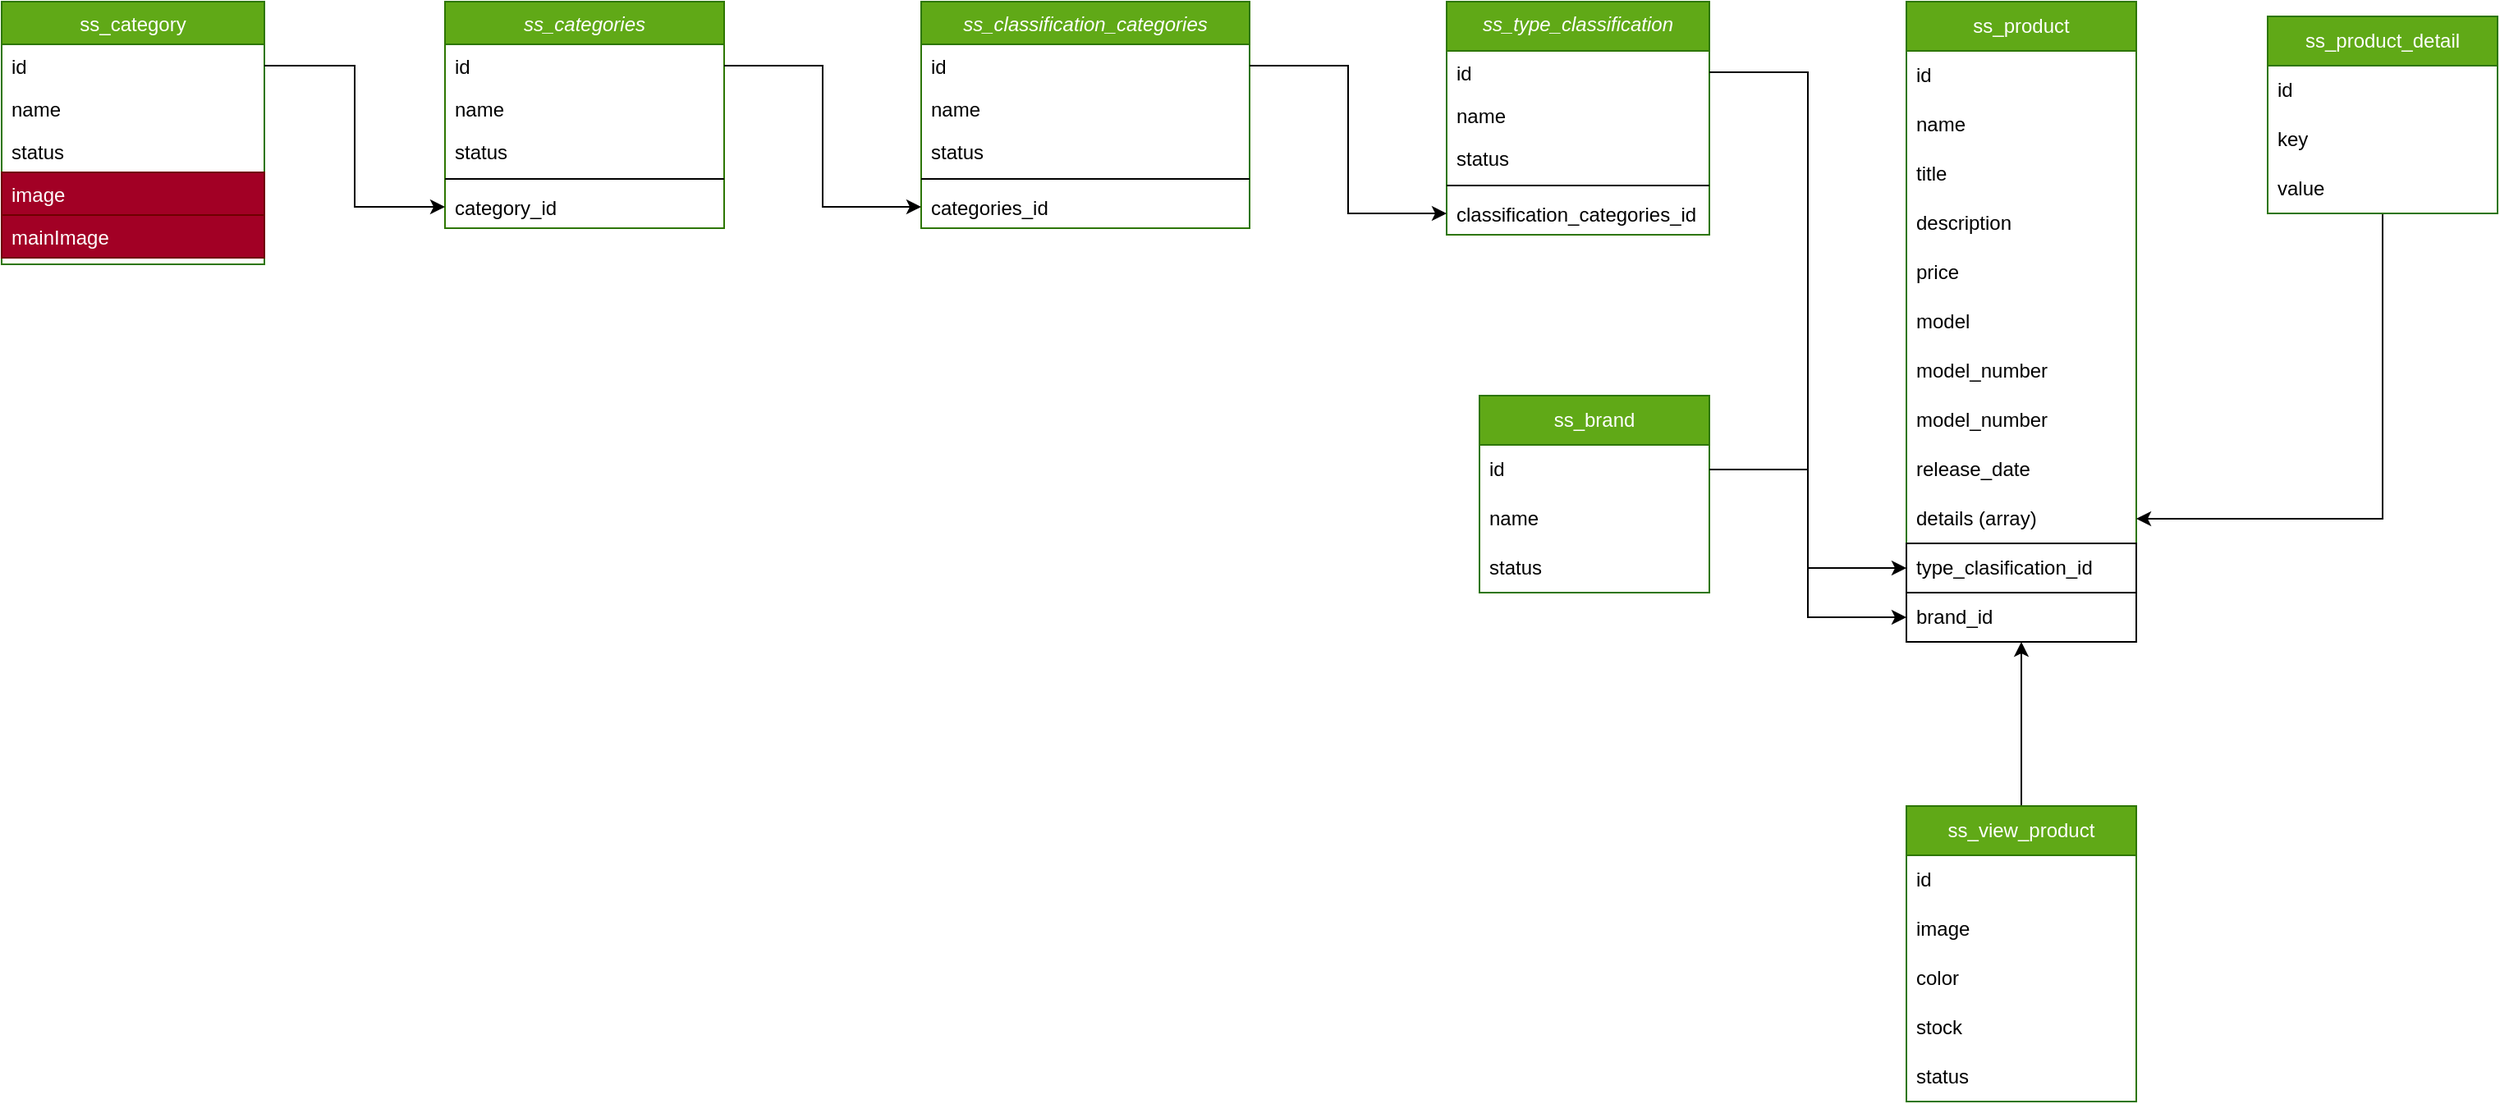 <mxfile version="21.5.0" type="device">
  <diagram id="C5RBs43oDa-KdzZeNtuy" name="Page-1">
    <mxGraphModel dx="1036" dy="623" grid="1" gridSize="10" guides="1" tooltips="1" connect="1" arrows="1" fold="1" page="1" pageScale="1" pageWidth="827" pageHeight="1169" math="0" shadow="0">
      <root>
        <mxCell id="WIyWlLk6GJQsqaUBKTNV-0" />
        <mxCell id="WIyWlLk6GJQsqaUBKTNV-1" parent="WIyWlLk6GJQsqaUBKTNV-0" />
        <mxCell id="zkfFHV4jXpPFQw0GAbJ--0" value="ss_classification_categories" style="swimlane;fontStyle=2;align=center;verticalAlign=top;childLayout=stackLayout;horizontal=1;startSize=26;horizontalStack=0;resizeParent=1;resizeLast=0;collapsible=1;marginBottom=0;rounded=0;shadow=0;strokeWidth=1;movable=1;resizable=1;rotatable=1;deletable=1;editable=1;locked=0;connectable=1;fillColor=#60a917;fontColor=#ffffff;strokeColor=#2D7600;" parent="WIyWlLk6GJQsqaUBKTNV-1" vertex="1">
          <mxGeometry x="560" y="40" width="200" height="138" as="geometry">
            <mxRectangle x="230" y="140" width="160" height="26" as="alternateBounds" />
          </mxGeometry>
        </mxCell>
        <mxCell id="zkfFHV4jXpPFQw0GAbJ--1" value="id " style="text;align=left;verticalAlign=top;spacingLeft=4;spacingRight=4;overflow=hidden;rotatable=0;points=[[0,0.5],[1,0.5]];portConstraint=eastwest;" parent="zkfFHV4jXpPFQw0GAbJ--0" vertex="1">
          <mxGeometry y="26" width="200" height="26" as="geometry" />
        </mxCell>
        <mxCell id="zkfFHV4jXpPFQw0GAbJ--2" value="name " style="text;align=left;verticalAlign=top;spacingLeft=4;spacingRight=4;overflow=hidden;rotatable=0;points=[[0,0.5],[1,0.5]];portConstraint=eastwest;rounded=0;shadow=0;html=0;" parent="zkfFHV4jXpPFQw0GAbJ--0" vertex="1">
          <mxGeometry y="52" width="200" height="26" as="geometry" />
        </mxCell>
        <mxCell id="zkfFHV4jXpPFQw0GAbJ--3" value="status" style="text;align=left;verticalAlign=top;spacingLeft=4;spacingRight=4;overflow=hidden;rotatable=0;points=[[0,0.5],[1,0.5]];portConstraint=eastwest;rounded=0;shadow=0;html=0;" parent="zkfFHV4jXpPFQw0GAbJ--0" vertex="1">
          <mxGeometry y="78" width="200" height="26" as="geometry" />
        </mxCell>
        <mxCell id="zkfFHV4jXpPFQw0GAbJ--4" value="" style="line;html=1;strokeWidth=1;align=left;verticalAlign=middle;spacingTop=-1;spacingLeft=3;spacingRight=3;rotatable=0;labelPosition=right;points=[];portConstraint=eastwest;" parent="zkfFHV4jXpPFQw0GAbJ--0" vertex="1">
          <mxGeometry y="104" width="200" height="8" as="geometry" />
        </mxCell>
        <mxCell id="zkfFHV4jXpPFQw0GAbJ--5" value="categories_id" style="text;align=left;verticalAlign=top;spacingLeft=4;spacingRight=4;overflow=hidden;rotatable=0;points=[[0,0.5],[1,0.5]];portConstraint=eastwest;" parent="zkfFHV4jXpPFQw0GAbJ--0" vertex="1">
          <mxGeometry y="112" width="200" height="26" as="geometry" />
        </mxCell>
        <mxCell id="zkfFHV4jXpPFQw0GAbJ--6" value="ss_category" style="swimlane;fontStyle=0;align=center;verticalAlign=top;childLayout=stackLayout;horizontal=1;startSize=26;horizontalStack=0;resizeParent=1;resizeLast=0;collapsible=1;marginBottom=0;rounded=0;shadow=0;strokeWidth=1;movable=1;resizable=1;rotatable=1;deletable=1;editable=1;locked=0;connectable=1;fillColor=#60a917;fontColor=#ffffff;strokeColor=#2D7600;" parent="WIyWlLk6GJQsqaUBKTNV-1" vertex="1">
          <mxGeometry y="40" width="160" height="160" as="geometry">
            <mxRectangle x="40" y="100" width="160" height="26" as="alternateBounds" />
          </mxGeometry>
        </mxCell>
        <mxCell id="zkfFHV4jXpPFQw0GAbJ--7" value="id   " style="text;align=left;verticalAlign=top;spacingLeft=4;spacingRight=4;overflow=hidden;rotatable=0;points=[[0,0.5],[1,0.5]];portConstraint=eastwest;" parent="zkfFHV4jXpPFQw0GAbJ--6" vertex="1">
          <mxGeometry y="26" width="160" height="26" as="geometry" />
        </mxCell>
        <mxCell id="zkfFHV4jXpPFQw0GAbJ--8" value="name" style="text;align=left;verticalAlign=top;spacingLeft=4;spacingRight=4;overflow=hidden;rotatable=0;points=[[0,0.5],[1,0.5]];portConstraint=eastwest;rounded=0;shadow=0;html=0;" parent="zkfFHV4jXpPFQw0GAbJ--6" vertex="1">
          <mxGeometry y="52" width="160" height="26" as="geometry" />
        </mxCell>
        <mxCell id="GKBCnYw81WYLCcKwIGQ3-13" value="status" style="text;align=left;verticalAlign=top;spacingLeft=4;spacingRight=4;overflow=hidden;rotatable=0;points=[[0,0.5],[1,0.5]];portConstraint=eastwest;" parent="zkfFHV4jXpPFQw0GAbJ--6" vertex="1">
          <mxGeometry y="78" width="160" height="26" as="geometry" />
        </mxCell>
        <mxCell id="GKBCnYw81WYLCcKwIGQ3-12" value="image   " style="text;align=left;verticalAlign=top;spacingLeft=4;spacingRight=4;overflow=hidden;rotatable=0;points=[[0,0.5],[1,0.5]];portConstraint=eastwest;fillColor=#a20025;fontColor=#ffffff;strokeColor=#6F0000;" parent="zkfFHV4jXpPFQw0GAbJ--6" vertex="1">
          <mxGeometry y="104" width="160" height="26" as="geometry" />
        </mxCell>
        <mxCell id="GKBCnYw81WYLCcKwIGQ3-11" value="mainImage" style="text;align=left;verticalAlign=top;spacingLeft=4;spacingRight=4;overflow=hidden;rotatable=0;points=[[0,0.5],[1,0.5]];portConstraint=eastwest;fillColor=#a20025;fontColor=#ffffff;strokeColor=#6F0000;" parent="zkfFHV4jXpPFQw0GAbJ--6" vertex="1">
          <mxGeometry y="130" width="160" height="26" as="geometry" />
        </mxCell>
        <mxCell id="GKBCnYw81WYLCcKwIGQ3-21" value="ss_brand" style="swimlane;fontStyle=0;childLayout=stackLayout;horizontal=1;startSize=30;horizontalStack=0;resizeParent=1;resizeParentMax=0;resizeLast=0;collapsible=1;marginBottom=0;whiteSpace=wrap;html=1;movable=1;resizable=1;rotatable=1;deletable=1;editable=1;locked=0;connectable=1;fillColor=#60a917;fontColor=#ffffff;strokeColor=#2D7600;" parent="WIyWlLk6GJQsqaUBKTNV-1" vertex="1">
          <mxGeometry x="900" y="280" width="140" height="120" as="geometry" />
        </mxCell>
        <mxCell id="GKBCnYw81WYLCcKwIGQ3-22" value="id" style="text;strokeColor=none;fillColor=none;align=left;verticalAlign=middle;spacingLeft=4;spacingRight=4;overflow=hidden;points=[[0,0.5],[1,0.5]];portConstraint=eastwest;rotatable=0;whiteSpace=wrap;html=1;" parent="GKBCnYw81WYLCcKwIGQ3-21" vertex="1">
          <mxGeometry y="30" width="140" height="30" as="geometry" />
        </mxCell>
        <mxCell id="GKBCnYw81WYLCcKwIGQ3-23" value="name" style="text;strokeColor=none;fillColor=none;align=left;verticalAlign=middle;spacingLeft=4;spacingRight=4;overflow=hidden;points=[[0,0.5],[1,0.5]];portConstraint=eastwest;rotatable=0;whiteSpace=wrap;html=1;" parent="GKBCnYw81WYLCcKwIGQ3-21" vertex="1">
          <mxGeometry y="60" width="140" height="30" as="geometry" />
        </mxCell>
        <mxCell id="GKBCnYw81WYLCcKwIGQ3-24" value="status" style="text;strokeColor=none;fillColor=none;align=left;verticalAlign=middle;spacingLeft=4;spacingRight=4;overflow=hidden;points=[[0,0.5],[1,0.5]];portConstraint=eastwest;rotatable=0;whiteSpace=wrap;html=1;" parent="GKBCnYw81WYLCcKwIGQ3-21" vertex="1">
          <mxGeometry y="90" width="140" height="30" as="geometry" />
        </mxCell>
        <mxCell id="GKBCnYw81WYLCcKwIGQ3-27" value="ss_categories" style="swimlane;fontStyle=2;align=center;verticalAlign=top;childLayout=stackLayout;horizontal=1;startSize=26;horizontalStack=0;resizeParent=1;resizeLast=0;collapsible=1;marginBottom=0;rounded=0;shadow=0;strokeWidth=1;movable=1;resizable=1;rotatable=1;deletable=1;editable=1;locked=0;connectable=1;fillColor=#60a917;fontColor=#ffffff;strokeColor=#2D7600;" parent="WIyWlLk6GJQsqaUBKTNV-1" vertex="1">
          <mxGeometry x="270" y="40" width="170" height="138" as="geometry">
            <mxRectangle x="230" y="140" width="160" height="26" as="alternateBounds" />
          </mxGeometry>
        </mxCell>
        <mxCell id="GKBCnYw81WYLCcKwIGQ3-28" value="id " style="text;align=left;verticalAlign=top;spacingLeft=4;spacingRight=4;overflow=hidden;rotatable=0;points=[[0,0.5],[1,0.5]];portConstraint=eastwest;" parent="GKBCnYw81WYLCcKwIGQ3-27" vertex="1">
          <mxGeometry y="26" width="170" height="26" as="geometry" />
        </mxCell>
        <mxCell id="GKBCnYw81WYLCcKwIGQ3-29" value="name " style="text;align=left;verticalAlign=top;spacingLeft=4;spacingRight=4;overflow=hidden;rotatable=0;points=[[0,0.5],[1,0.5]];portConstraint=eastwest;rounded=0;shadow=0;html=0;" parent="GKBCnYw81WYLCcKwIGQ3-27" vertex="1">
          <mxGeometry y="52" width="170" height="26" as="geometry" />
        </mxCell>
        <mxCell id="GKBCnYw81WYLCcKwIGQ3-30" value="status" style="text;align=left;verticalAlign=top;spacingLeft=4;spacingRight=4;overflow=hidden;rotatable=0;points=[[0,0.5],[1,0.5]];portConstraint=eastwest;rounded=0;shadow=0;html=0;" parent="GKBCnYw81WYLCcKwIGQ3-27" vertex="1">
          <mxGeometry y="78" width="170" height="26" as="geometry" />
        </mxCell>
        <mxCell id="GKBCnYw81WYLCcKwIGQ3-31" value="" style="line;html=1;strokeWidth=1;align=left;verticalAlign=middle;spacingTop=-1;spacingLeft=3;spacingRight=3;rotatable=0;labelPosition=right;points=[];portConstraint=eastwest;" parent="GKBCnYw81WYLCcKwIGQ3-27" vertex="1">
          <mxGeometry y="104" width="170" height="8" as="geometry" />
        </mxCell>
        <mxCell id="GKBCnYw81WYLCcKwIGQ3-32" value="category_id" style="text;align=left;verticalAlign=top;spacingLeft=4;spacingRight=4;overflow=hidden;rotatable=0;points=[[0,0.5],[1,0.5]];portConstraint=eastwest;" parent="GKBCnYw81WYLCcKwIGQ3-27" vertex="1">
          <mxGeometry y="112" width="170" height="26" as="geometry" />
        </mxCell>
        <mxCell id="GKBCnYw81WYLCcKwIGQ3-34" value="ss_type_classification" style="swimlane;fontStyle=2;align=center;verticalAlign=top;childLayout=stackLayout;horizontal=1;startSize=30;horizontalStack=0;resizeParent=1;resizeLast=0;collapsible=1;marginBottom=0;rounded=0;shadow=0;strokeWidth=1;movable=1;resizable=1;rotatable=1;deletable=1;editable=1;locked=0;connectable=1;fillColor=#60a917;fontColor=#ffffff;strokeColor=#2D7600;" parent="WIyWlLk6GJQsqaUBKTNV-1" vertex="1">
          <mxGeometry x="880" y="40" width="160" height="142" as="geometry">
            <mxRectangle x="230" y="140" width="160" height="26" as="alternateBounds" />
          </mxGeometry>
        </mxCell>
        <mxCell id="GKBCnYw81WYLCcKwIGQ3-35" value="id " style="text;align=left;verticalAlign=top;spacingLeft=4;spacingRight=4;overflow=hidden;rotatable=0;points=[[0,0.5],[1,0.5]];portConstraint=eastwest;" parent="GKBCnYw81WYLCcKwIGQ3-34" vertex="1">
          <mxGeometry y="30" width="160" height="26" as="geometry" />
        </mxCell>
        <mxCell id="GKBCnYw81WYLCcKwIGQ3-36" value="name " style="text;align=left;verticalAlign=top;spacingLeft=4;spacingRight=4;overflow=hidden;rotatable=0;points=[[0,0.5],[1,0.5]];portConstraint=eastwest;rounded=0;shadow=0;html=0;" parent="GKBCnYw81WYLCcKwIGQ3-34" vertex="1">
          <mxGeometry y="56" width="160" height="26" as="geometry" />
        </mxCell>
        <mxCell id="GKBCnYw81WYLCcKwIGQ3-37" value="status" style="text;align=left;verticalAlign=top;spacingLeft=4;spacingRight=4;overflow=hidden;rotatable=0;points=[[0,0.5],[1,0.5]];portConstraint=eastwest;rounded=0;shadow=0;html=0;" parent="GKBCnYw81WYLCcKwIGQ3-34" vertex="1">
          <mxGeometry y="82" width="160" height="26" as="geometry" />
        </mxCell>
        <mxCell id="GKBCnYw81WYLCcKwIGQ3-38" value="" style="line;html=1;strokeWidth=1;align=left;verticalAlign=middle;spacingTop=-1;spacingLeft=3;spacingRight=3;rotatable=0;labelPosition=right;points=[];portConstraint=eastwest;" parent="GKBCnYw81WYLCcKwIGQ3-34" vertex="1">
          <mxGeometry y="108" width="160" height="8" as="geometry" />
        </mxCell>
        <mxCell id="GKBCnYw81WYLCcKwIGQ3-39" value="classification_categories_id" style="text;align=left;verticalAlign=top;spacingLeft=4;spacingRight=4;overflow=hidden;rotatable=0;points=[[0,0.5],[1,0.5]];portConstraint=eastwest;" parent="GKBCnYw81WYLCcKwIGQ3-34" vertex="1">
          <mxGeometry y="116" width="160" height="26" as="geometry" />
        </mxCell>
        <mxCell id="GKBCnYw81WYLCcKwIGQ3-48" value="ss_product" style="swimlane;fontStyle=0;childLayout=stackLayout;horizontal=1;startSize=30;horizontalStack=0;resizeParent=1;resizeParentMax=0;resizeLast=0;collapsible=1;marginBottom=0;whiteSpace=wrap;html=1;fillColor=#60a917;fontColor=#ffffff;strokeColor=#2D7600;" parent="WIyWlLk6GJQsqaUBKTNV-1" vertex="1">
          <mxGeometry x="1160" y="40" width="140" height="390" as="geometry" />
        </mxCell>
        <mxCell id="GKBCnYw81WYLCcKwIGQ3-49" value="id" style="text;strokeColor=none;fillColor=none;align=left;verticalAlign=middle;spacingLeft=4;spacingRight=4;overflow=hidden;points=[[0,0.5],[1,0.5]];portConstraint=eastwest;rotatable=0;whiteSpace=wrap;html=1;" parent="GKBCnYw81WYLCcKwIGQ3-48" vertex="1">
          <mxGeometry y="30" width="140" height="30" as="geometry" />
        </mxCell>
        <mxCell id="GKBCnYw81WYLCcKwIGQ3-50" value="name" style="text;strokeColor=none;fillColor=none;align=left;verticalAlign=middle;spacingLeft=4;spacingRight=4;overflow=hidden;points=[[0,0.5],[1,0.5]];portConstraint=eastwest;rotatable=0;whiteSpace=wrap;html=1;" parent="GKBCnYw81WYLCcKwIGQ3-48" vertex="1">
          <mxGeometry y="60" width="140" height="30" as="geometry" />
        </mxCell>
        <mxCell id="GKBCnYw81WYLCcKwIGQ3-51" value="title" style="text;strokeColor=none;fillColor=none;align=left;verticalAlign=middle;spacingLeft=4;spacingRight=4;overflow=hidden;points=[[0,0.5],[1,0.5]];portConstraint=eastwest;rotatable=0;whiteSpace=wrap;html=1;" parent="GKBCnYw81WYLCcKwIGQ3-48" vertex="1">
          <mxGeometry y="90" width="140" height="30" as="geometry" />
        </mxCell>
        <mxCell id="GKBCnYw81WYLCcKwIGQ3-76" value="description" style="text;strokeColor=none;fillColor=none;align=left;verticalAlign=middle;spacingLeft=4;spacingRight=4;overflow=hidden;points=[[0,0.5],[1,0.5]];portConstraint=eastwest;rotatable=0;whiteSpace=wrap;html=1;" parent="GKBCnYw81WYLCcKwIGQ3-48" vertex="1">
          <mxGeometry y="120" width="140" height="30" as="geometry" />
        </mxCell>
        <mxCell id="GKBCnYw81WYLCcKwIGQ3-75" value="price" style="text;strokeColor=none;fillColor=none;align=left;verticalAlign=middle;spacingLeft=4;spacingRight=4;overflow=hidden;points=[[0,0.5],[1,0.5]];portConstraint=eastwest;rotatable=0;whiteSpace=wrap;html=1;" parent="GKBCnYw81WYLCcKwIGQ3-48" vertex="1">
          <mxGeometry y="150" width="140" height="30" as="geometry" />
        </mxCell>
        <mxCell id="GKBCnYw81WYLCcKwIGQ3-73" value="model" style="text;strokeColor=none;fillColor=none;align=left;verticalAlign=middle;spacingLeft=4;spacingRight=4;overflow=hidden;points=[[0,0.5],[1,0.5]];portConstraint=eastwest;rotatable=0;whiteSpace=wrap;html=1;" parent="GKBCnYw81WYLCcKwIGQ3-48" vertex="1">
          <mxGeometry y="180" width="140" height="30" as="geometry" />
        </mxCell>
        <mxCell id="GKBCnYw81WYLCcKwIGQ3-78" value="model_number" style="text;strokeColor=none;fillColor=none;align=left;verticalAlign=middle;spacingLeft=4;spacingRight=4;overflow=hidden;points=[[0,0.5],[1,0.5]];portConstraint=eastwest;rotatable=0;whiteSpace=wrap;html=1;" parent="GKBCnYw81WYLCcKwIGQ3-48" vertex="1">
          <mxGeometry y="210" width="140" height="30" as="geometry" />
        </mxCell>
        <mxCell id="GKBCnYw81WYLCcKwIGQ3-80" value="model_number" style="text;strokeColor=none;fillColor=none;align=left;verticalAlign=middle;spacingLeft=4;spacingRight=4;overflow=hidden;points=[[0,0.5],[1,0.5]];portConstraint=eastwest;rotatable=0;whiteSpace=wrap;html=1;" parent="GKBCnYw81WYLCcKwIGQ3-48" vertex="1">
          <mxGeometry y="240" width="140" height="30" as="geometry" />
        </mxCell>
        <mxCell id="GKBCnYw81WYLCcKwIGQ3-77" value="release_date" style="text;strokeColor=none;fillColor=none;align=left;verticalAlign=middle;spacingLeft=4;spacingRight=4;overflow=hidden;points=[[0,0.5],[1,0.5]];portConstraint=eastwest;rotatable=0;whiteSpace=wrap;html=1;" parent="GKBCnYw81WYLCcKwIGQ3-48" vertex="1">
          <mxGeometry y="270" width="140" height="30" as="geometry" />
        </mxCell>
        <mxCell id="GKBCnYw81WYLCcKwIGQ3-79" value="details (array)" style="text;strokeColor=none;fillColor=none;align=left;verticalAlign=middle;spacingLeft=4;spacingRight=4;overflow=hidden;points=[[0,0.5],[1,0.5]];portConstraint=eastwest;rotatable=0;whiteSpace=wrap;html=1;" parent="GKBCnYw81WYLCcKwIGQ3-48" vertex="1">
          <mxGeometry y="300" width="140" height="30" as="geometry" />
        </mxCell>
        <mxCell id="GKBCnYw81WYLCcKwIGQ3-55" value="type_clasification_id" style="text;strokeColor=default;fillColor=default;align=left;verticalAlign=middle;spacingLeft=4;spacingRight=4;overflow=hidden;points=[[0,0.5],[1,0.5]];portConstraint=eastwest;rotatable=0;whiteSpace=wrap;html=1;" parent="GKBCnYw81WYLCcKwIGQ3-48" vertex="1">
          <mxGeometry y="330" width="140" height="30" as="geometry" />
        </mxCell>
        <mxCell id="GKBCnYw81WYLCcKwIGQ3-71" value="brand_id" style="text;strokeColor=default;fillColor=default;align=left;verticalAlign=middle;spacingLeft=4;spacingRight=4;overflow=hidden;points=[[0,0.5],[1,0.5]];portConstraint=eastwest;rotatable=0;whiteSpace=wrap;html=1;" parent="GKBCnYw81WYLCcKwIGQ3-48" vertex="1">
          <mxGeometry y="360" width="140" height="30" as="geometry" />
        </mxCell>
        <mxCell id="GKBCnYw81WYLCcKwIGQ3-61" style="edgeStyle=orthogonalEdgeStyle;rounded=0;orthogonalLoop=1;jettySize=auto;html=1;entryX=0;entryY=0.5;entryDx=0;entryDy=0;" parent="WIyWlLk6GJQsqaUBKTNV-1" source="GKBCnYw81WYLCcKwIGQ3-22" target="GKBCnYw81WYLCcKwIGQ3-71" edge="1">
          <mxGeometry relative="1" as="geometry" />
        </mxCell>
        <mxCell id="GKBCnYw81WYLCcKwIGQ3-66" style="edgeStyle=orthogonalEdgeStyle;rounded=0;orthogonalLoop=1;jettySize=auto;html=1;entryX=0;entryY=0.5;entryDx=0;entryDy=0;" parent="WIyWlLk6GJQsqaUBKTNV-1" source="zkfFHV4jXpPFQw0GAbJ--7" target="GKBCnYw81WYLCcKwIGQ3-32" edge="1">
          <mxGeometry relative="1" as="geometry" />
        </mxCell>
        <mxCell id="GKBCnYw81WYLCcKwIGQ3-67" style="edgeStyle=orthogonalEdgeStyle;rounded=0;orthogonalLoop=1;jettySize=auto;html=1;entryX=0;entryY=0.5;entryDx=0;entryDy=0;" parent="WIyWlLk6GJQsqaUBKTNV-1" source="GKBCnYw81WYLCcKwIGQ3-28" target="zkfFHV4jXpPFQw0GAbJ--5" edge="1">
          <mxGeometry relative="1" as="geometry" />
        </mxCell>
        <mxCell id="GKBCnYw81WYLCcKwIGQ3-68" style="edgeStyle=orthogonalEdgeStyle;rounded=0;orthogonalLoop=1;jettySize=auto;html=1;entryX=0;entryY=0.5;entryDx=0;entryDy=0;" parent="WIyWlLk6GJQsqaUBKTNV-1" source="zkfFHV4jXpPFQw0GAbJ--1" target="GKBCnYw81WYLCcKwIGQ3-39" edge="1">
          <mxGeometry relative="1" as="geometry" />
        </mxCell>
        <mxCell id="GKBCnYw81WYLCcKwIGQ3-72" style="edgeStyle=orthogonalEdgeStyle;rounded=0;orthogonalLoop=1;jettySize=auto;html=1;entryX=0;entryY=0.5;entryDx=0;entryDy=0;" parent="WIyWlLk6GJQsqaUBKTNV-1" source="GKBCnYw81WYLCcKwIGQ3-35" target="GKBCnYw81WYLCcKwIGQ3-55" edge="1">
          <mxGeometry relative="1" as="geometry" />
        </mxCell>
        <mxCell id="GKBCnYw81WYLCcKwIGQ3-85" style="edgeStyle=orthogonalEdgeStyle;rounded=0;orthogonalLoop=1;jettySize=auto;html=1;entryX=1;entryY=0.5;entryDx=0;entryDy=0;" parent="WIyWlLk6GJQsqaUBKTNV-1" source="GKBCnYw81WYLCcKwIGQ3-81" target="GKBCnYw81WYLCcKwIGQ3-79" edge="1">
          <mxGeometry relative="1" as="geometry" />
        </mxCell>
        <mxCell id="GKBCnYw81WYLCcKwIGQ3-81" value="ss_product_detail" style="swimlane;fontStyle=0;childLayout=stackLayout;horizontal=1;startSize=30;horizontalStack=0;resizeParent=1;resizeParentMax=0;resizeLast=0;collapsible=1;marginBottom=0;whiteSpace=wrap;html=1;fillColor=#60a917;fontColor=#ffffff;strokeColor=#2D7600;" parent="WIyWlLk6GJQsqaUBKTNV-1" vertex="1">
          <mxGeometry x="1380" y="49" width="140" height="120" as="geometry" />
        </mxCell>
        <mxCell id="GKBCnYw81WYLCcKwIGQ3-82" value="id" style="text;strokeColor=none;fillColor=none;align=left;verticalAlign=middle;spacingLeft=4;spacingRight=4;overflow=hidden;points=[[0,0.5],[1,0.5]];portConstraint=eastwest;rotatable=0;whiteSpace=wrap;html=1;" parent="GKBCnYw81WYLCcKwIGQ3-81" vertex="1">
          <mxGeometry y="30" width="140" height="30" as="geometry" />
        </mxCell>
        <mxCell id="GKBCnYw81WYLCcKwIGQ3-83" value="key" style="text;strokeColor=none;fillColor=none;align=left;verticalAlign=middle;spacingLeft=4;spacingRight=4;overflow=hidden;points=[[0,0.5],[1,0.5]];portConstraint=eastwest;rotatable=0;whiteSpace=wrap;html=1;" parent="GKBCnYw81WYLCcKwIGQ3-81" vertex="1">
          <mxGeometry y="60" width="140" height="30" as="geometry" />
        </mxCell>
        <mxCell id="GKBCnYw81WYLCcKwIGQ3-84" value="value" style="text;strokeColor=none;fillColor=none;align=left;verticalAlign=middle;spacingLeft=4;spacingRight=4;overflow=hidden;points=[[0,0.5],[1,0.5]];portConstraint=eastwest;rotatable=0;whiteSpace=wrap;html=1;" parent="GKBCnYw81WYLCcKwIGQ3-81" vertex="1">
          <mxGeometry y="90" width="140" height="30" as="geometry" />
        </mxCell>
        <mxCell id="2JwuXia8kEFYVl8VDRev-5" style="edgeStyle=orthogonalEdgeStyle;rounded=0;orthogonalLoop=1;jettySize=auto;html=1;entryX=0.5;entryY=1;entryDx=0;entryDy=0;" parent="WIyWlLk6GJQsqaUBKTNV-1" source="2JwuXia8kEFYVl8VDRev-0" target="GKBCnYw81WYLCcKwIGQ3-48" edge="1">
          <mxGeometry relative="1" as="geometry" />
        </mxCell>
        <mxCell id="2JwuXia8kEFYVl8VDRev-0" value="ss_view_product" style="swimlane;fontStyle=0;childLayout=stackLayout;horizontal=1;startSize=30;horizontalStack=0;resizeParent=1;resizeParentMax=0;resizeLast=0;collapsible=1;marginBottom=0;whiteSpace=wrap;html=1;fillColor=#60a917;fontColor=#ffffff;strokeColor=#2D7600;" parent="WIyWlLk6GJQsqaUBKTNV-1" vertex="1">
          <mxGeometry x="1160" y="530" width="140" height="180" as="geometry" />
        </mxCell>
        <mxCell id="2JwuXia8kEFYVl8VDRev-1" value="id" style="text;strokeColor=none;fillColor=none;align=left;verticalAlign=middle;spacingLeft=4;spacingRight=4;overflow=hidden;points=[[0,0.5],[1,0.5]];portConstraint=eastwest;rotatable=0;whiteSpace=wrap;html=1;" parent="2JwuXia8kEFYVl8VDRev-0" vertex="1">
          <mxGeometry y="30" width="140" height="30" as="geometry" />
        </mxCell>
        <mxCell id="2JwuXia8kEFYVl8VDRev-2" value="image" style="text;strokeColor=none;fillColor=none;align=left;verticalAlign=middle;spacingLeft=4;spacingRight=4;overflow=hidden;points=[[0,0.5],[1,0.5]];portConstraint=eastwest;rotatable=0;whiteSpace=wrap;html=1;" parent="2JwuXia8kEFYVl8VDRev-0" vertex="1">
          <mxGeometry y="60" width="140" height="30" as="geometry" />
        </mxCell>
        <mxCell id="2JwuXia8kEFYVl8VDRev-4" value="color" style="text;strokeColor=none;fillColor=none;align=left;verticalAlign=middle;spacingLeft=4;spacingRight=4;overflow=hidden;points=[[0,0.5],[1,0.5]];portConstraint=eastwest;rotatable=0;whiteSpace=wrap;html=1;" parent="2JwuXia8kEFYVl8VDRev-0" vertex="1">
          <mxGeometry y="90" width="140" height="30" as="geometry" />
        </mxCell>
        <mxCell id="c4fRzlEwoCJ40YDRcCSy-0" value="stock" style="text;strokeColor=none;fillColor=none;align=left;verticalAlign=middle;spacingLeft=4;spacingRight=4;overflow=hidden;points=[[0,0.5],[1,0.5]];portConstraint=eastwest;rotatable=0;whiteSpace=wrap;html=1;" vertex="1" parent="2JwuXia8kEFYVl8VDRev-0">
          <mxGeometry y="120" width="140" height="30" as="geometry" />
        </mxCell>
        <mxCell id="2JwuXia8kEFYVl8VDRev-3" value="status" style="text;strokeColor=none;fillColor=none;align=left;verticalAlign=middle;spacingLeft=4;spacingRight=4;overflow=hidden;points=[[0,0.5],[1,0.5]];portConstraint=eastwest;rotatable=0;whiteSpace=wrap;html=1;" parent="2JwuXia8kEFYVl8VDRev-0" vertex="1">
          <mxGeometry y="150" width="140" height="30" as="geometry" />
        </mxCell>
      </root>
    </mxGraphModel>
  </diagram>
</mxfile>
